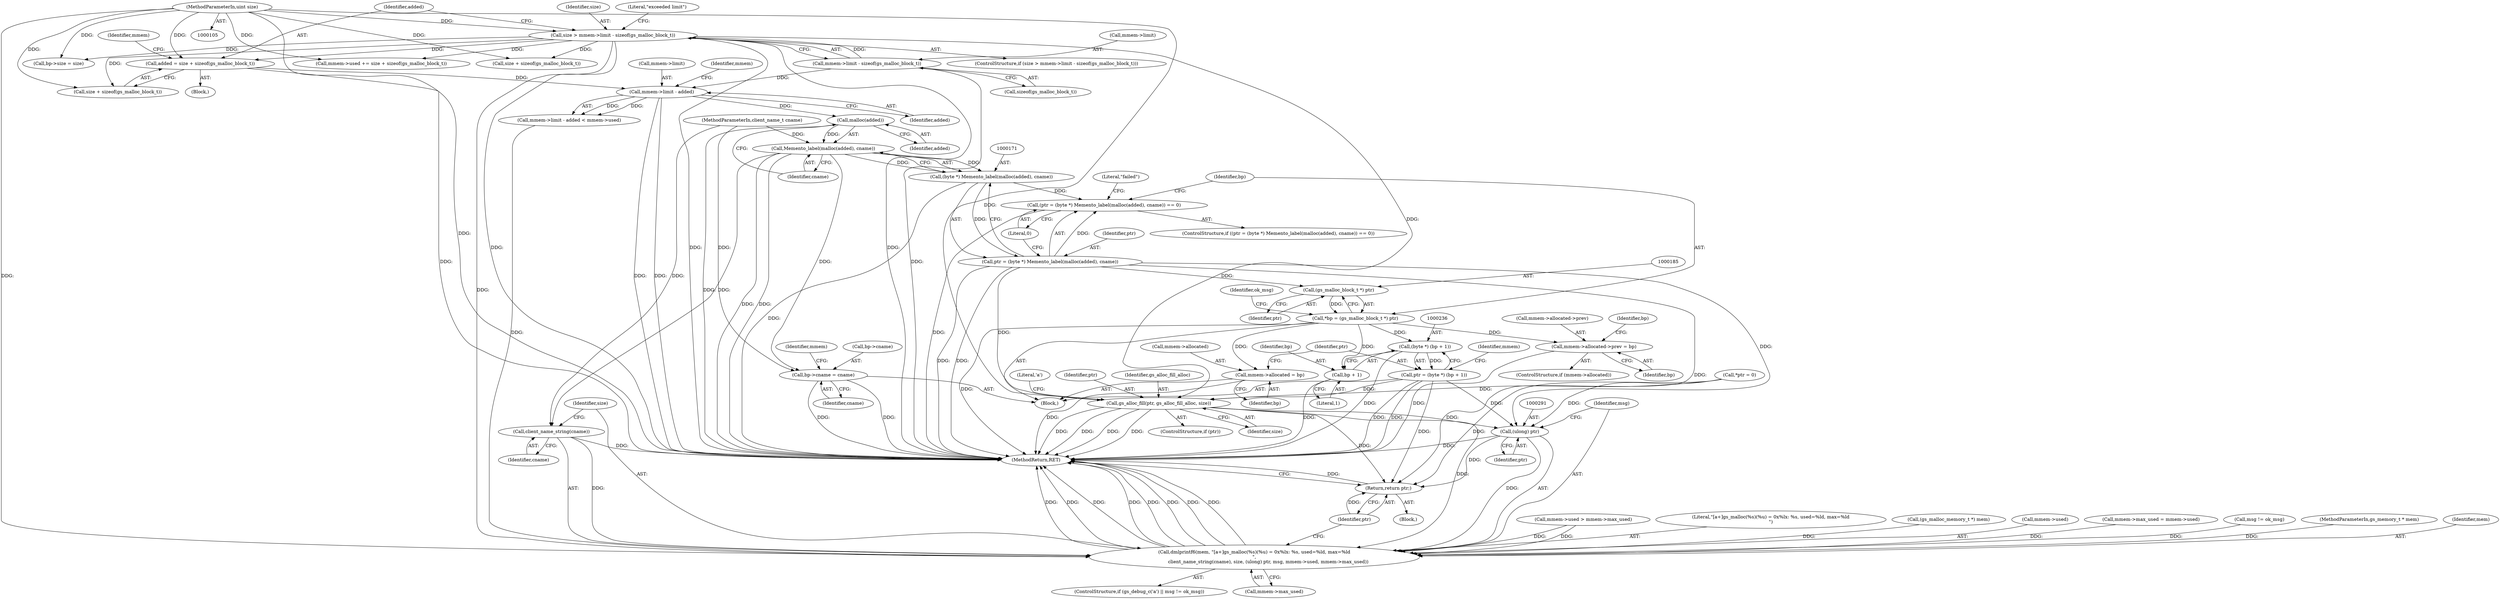 digraph "1_moodle_0c0b0859ae1aba64861599f0e7f74f143f305932@API" {
"1000173" [label="(Call,malloc(added))"];
"1000155" [label="(Call,mmem->limit - added)"];
"1000135" [label="(Call,mmem->limit - sizeof(gs_malloc_block_t))"];
"1000147" [label="(Call,added = size + sizeof(gs_malloc_block_t))"];
"1000133" [label="(Call,size > mmem->limit - sizeof(gs_malloc_block_t))"];
"1000107" [label="(MethodParameterIn,uint size)"];
"1000172" [label="(Call,Memento_label(malloc(added), cname))"];
"1000170" [label="(Call,(byte *) Memento_label(malloc(added), cname))"];
"1000167" [label="(Call,(ptr = (byte *) Memento_label(malloc(added), cname)) == 0)"];
"1000168" [label="(Call,ptr = (byte *) Memento_label(malloc(added), cname))"];
"1000184" [label="(Call,(gs_malloc_block_t *) ptr)"];
"1000182" [label="(Call,*bp = (gs_malloc_block_t *) ptr)"];
"1000193" [label="(Call,mmem->allocated->prev = bp)"];
"1000228" [label="(Call,mmem->allocated = bp)"];
"1000235" [label="(Call,(byte *) (bp + 1))"];
"1000233" [label="(Call,ptr = (byte *) (bp + 1))"];
"1000273" [label="(Call,gs_alloc_fill(ptr, gs_alloc_fill_alloc, size))"];
"1000284" [label="(Call,dmlprintf6(mem, \"[a+]gs_malloc(%s)(%u) = 0x%lx: %s, used=%ld, max=%ld\n\",\n                   client_name_string(cname), size, (ulong) ptr, msg, mmem->used, mmem->max_used))"];
"1000290" [label="(Call,(ulong) ptr)"];
"1000300" [label="(Return,return ptr;)"];
"1000237" [label="(Call,bp + 1)"];
"1000223" [label="(Call,bp->cname = cname)"];
"1000287" [label="(Call,client_name_string(cname))"];
"1000175" [label="(Identifier,cname)"];
"1000188" [label="(Identifier,ok_msg)"];
"1000249" [label="(Call,mmem->used > mmem->max_used)"];
"1000166" [label="(ControlStructure,if ((ptr = (byte *) Memento_label(malloc(added), cname)) == 0))"];
"1000145" [label="(Block,)"];
"1000194" [label="(Call,mmem->allocated->prev)"];
"1000290" [label="(Call,(ulong) ptr)"];
"1000189" [label="(ControlStructure,if (mmem->allocated))"];
"1000183" [label="(Identifier,bp)"];
"1000155" [label="(Call,mmem->limit - added)"];
"1000159" [label="(Identifier,added)"];
"1000240" [label="(Call,mmem->used += size + sizeof(gs_malloc_block_t))"];
"1000223" [label="(Call,bp->cname = cname)"];
"1000169" [label="(Identifier,ptr)"];
"1000271" [label="(ControlStructure,if (ptr))"];
"1000286" [label="(Literal,\"[a+]gs_malloc(%s)(%u) = 0x%lx: %s, used=%ld, max=%ld\n\")"];
"1000167" [label="(Call,(ptr = (byte *) Memento_label(malloc(added), cname)) == 0)"];
"1000228" [label="(Call,mmem->allocated = bp)"];
"1000176" [label="(Literal,0)"];
"1000289" [label="(Identifier,size)"];
"1000182" [label="(Call,*bp = (gs_malloc_block_t *) ptr)"];
"1000109" [label="(Block,)"];
"1000184" [label="(Call,(gs_malloc_block_t *) ptr)"];
"1000233" [label="(Call,ptr = (byte *) (bp + 1))"];
"1000113" [label="(Call,(gs_malloc_memory_t *) mem)"];
"1000143" [label="(Literal,\"exceeded limit\")"];
"1000135" [label="(Call,mmem->limit - sizeof(gs_malloc_block_t))"];
"1000232" [label="(Identifier,bp)"];
"1000178" [label="(Literal,\"failed\")"];
"1000242" [label="(Identifier,mmem)"];
"1000230" [label="(Identifier,mmem)"];
"1000294" [label="(Call,mmem->used)"];
"1000229" [label="(Call,mmem->allocated)"];
"1000301" [label="(Identifier,ptr)"];
"1000117" [label="(Call,*ptr = 0)"];
"1000292" [label="(Identifier,ptr)"];
"1000149" [label="(Call,size + sizeof(gs_malloc_block_t))"];
"1000134" [label="(Identifier,size)"];
"1000239" [label="(Literal,1)"];
"1000132" [label="(ControlStructure,if (size > mmem->limit - sizeof(gs_malloc_block_t)))"];
"1000174" [label="(Identifier,added)"];
"1000235" [label="(Call,(byte *) (bp + 1))"];
"1000244" [label="(Call,size + sizeof(gs_malloc_block_t))"];
"1000238" [label="(Identifier,bp)"];
"1000280" [label="(Literal,'a')"];
"1000133" [label="(Call,size > mmem->limit - sizeof(gs_malloc_block_t))"];
"1000237" [label="(Call,bp + 1)"];
"1000293" [label="(Identifier,msg)"];
"1000256" [label="(Call,mmem->max_used = mmem->used)"];
"1000173" [label="(Call,malloc(added))"];
"1000234" [label="(Identifier,ptr)"];
"1000284" [label="(Call,dmlprintf6(mem, \"[a+]gs_malloc(%s)(%u) = 0x%lx: %s, used=%ld, max=%ld\n\",\n                   client_name_string(cname), size, (ulong) ptr, msg, mmem->used, mmem->max_used))"];
"1000148" [label="(Identifier,added)"];
"1000300" [label="(Return,return ptr;)"];
"1000224" [label="(Call,bp->cname)"];
"1000168" [label="(Call,ptr = (byte *) Memento_label(malloc(added), cname))"];
"1000193" [label="(Call,mmem->allocated->prev = bp)"];
"1000287" [label="(Call,client_name_string(cname))"];
"1000107" [label="(MethodParameterIn,uint size)"];
"1000302" [label="(MethodReturn,RET)"];
"1000276" [label="(Identifier,size)"];
"1000161" [label="(Identifier,mmem)"];
"1000180" [label="(Block,)"];
"1000281" [label="(Call,msg != ok_msg)"];
"1000274" [label="(Identifier,ptr)"];
"1000170" [label="(Call,(byte *) Memento_label(malloc(added), cname))"];
"1000154" [label="(Call,mmem->limit - added < mmem->used)"];
"1000277" [label="(ControlStructure,if (gs_debug_c('a') || msg != ok_msg))"];
"1000147" [label="(Call,added = size + sizeof(gs_malloc_block_t))"];
"1000273" [label="(Call,gs_alloc_fill(ptr, gs_alloc_fill_alloc, size))"];
"1000186" [label="(Identifier,ptr)"];
"1000202" [label="(Identifier,bp)"];
"1000172" [label="(Call,Memento_label(malloc(added), cname))"];
"1000106" [label="(MethodParameterIn,gs_memory_t * mem)"];
"1000212" [label="(Call,bp->size = size)"];
"1000297" [label="(Call,mmem->max_used)"];
"1000139" [label="(Call,sizeof(gs_malloc_block_t))"];
"1000199" [label="(Identifier,bp)"];
"1000108" [label="(MethodParameterIn,client_name_t cname)"];
"1000227" [label="(Identifier,cname)"];
"1000275" [label="(Identifier,gs_alloc_fill_alloc)"];
"1000157" [label="(Identifier,mmem)"];
"1000285" [label="(Identifier,mem)"];
"1000156" [label="(Call,mmem->limit)"];
"1000288" [label="(Identifier,cname)"];
"1000136" [label="(Call,mmem->limit)"];
"1000173" -> "1000172"  [label="AST: "];
"1000173" -> "1000174"  [label="CFG: "];
"1000174" -> "1000173"  [label="AST: "];
"1000175" -> "1000173"  [label="CFG: "];
"1000173" -> "1000302"  [label="DDG: "];
"1000173" -> "1000172"  [label="DDG: "];
"1000155" -> "1000173"  [label="DDG: "];
"1000155" -> "1000154"  [label="AST: "];
"1000155" -> "1000159"  [label="CFG: "];
"1000156" -> "1000155"  [label="AST: "];
"1000159" -> "1000155"  [label="AST: "];
"1000161" -> "1000155"  [label="CFG: "];
"1000155" -> "1000302"  [label="DDG: "];
"1000155" -> "1000302"  [label="DDG: "];
"1000155" -> "1000154"  [label="DDG: "];
"1000155" -> "1000154"  [label="DDG: "];
"1000135" -> "1000155"  [label="DDG: "];
"1000147" -> "1000155"  [label="DDG: "];
"1000135" -> "1000133"  [label="AST: "];
"1000135" -> "1000139"  [label="CFG: "];
"1000136" -> "1000135"  [label="AST: "];
"1000139" -> "1000135"  [label="AST: "];
"1000133" -> "1000135"  [label="CFG: "];
"1000135" -> "1000302"  [label="DDG: "];
"1000135" -> "1000133"  [label="DDG: "];
"1000147" -> "1000145"  [label="AST: "];
"1000147" -> "1000149"  [label="CFG: "];
"1000148" -> "1000147"  [label="AST: "];
"1000149" -> "1000147"  [label="AST: "];
"1000157" -> "1000147"  [label="CFG: "];
"1000147" -> "1000302"  [label="DDG: "];
"1000133" -> "1000147"  [label="DDG: "];
"1000107" -> "1000147"  [label="DDG: "];
"1000133" -> "1000132"  [label="AST: "];
"1000134" -> "1000133"  [label="AST: "];
"1000143" -> "1000133"  [label="CFG: "];
"1000148" -> "1000133"  [label="CFG: "];
"1000133" -> "1000302"  [label="DDG: "];
"1000133" -> "1000302"  [label="DDG: "];
"1000133" -> "1000302"  [label="DDG: "];
"1000107" -> "1000133"  [label="DDG: "];
"1000133" -> "1000149"  [label="DDG: "];
"1000133" -> "1000212"  [label="DDG: "];
"1000133" -> "1000240"  [label="DDG: "];
"1000133" -> "1000244"  [label="DDG: "];
"1000133" -> "1000273"  [label="DDG: "];
"1000133" -> "1000284"  [label="DDG: "];
"1000107" -> "1000105"  [label="AST: "];
"1000107" -> "1000302"  [label="DDG: "];
"1000107" -> "1000149"  [label="DDG: "];
"1000107" -> "1000212"  [label="DDG: "];
"1000107" -> "1000240"  [label="DDG: "];
"1000107" -> "1000244"  [label="DDG: "];
"1000107" -> "1000273"  [label="DDG: "];
"1000107" -> "1000284"  [label="DDG: "];
"1000172" -> "1000170"  [label="AST: "];
"1000172" -> "1000175"  [label="CFG: "];
"1000175" -> "1000172"  [label="AST: "];
"1000170" -> "1000172"  [label="CFG: "];
"1000172" -> "1000302"  [label="DDG: "];
"1000172" -> "1000302"  [label="DDG: "];
"1000172" -> "1000170"  [label="DDG: "];
"1000172" -> "1000170"  [label="DDG: "];
"1000108" -> "1000172"  [label="DDG: "];
"1000172" -> "1000223"  [label="DDG: "];
"1000172" -> "1000287"  [label="DDG: "];
"1000170" -> "1000168"  [label="AST: "];
"1000171" -> "1000170"  [label="AST: "];
"1000168" -> "1000170"  [label="CFG: "];
"1000170" -> "1000302"  [label="DDG: "];
"1000170" -> "1000167"  [label="DDG: "];
"1000170" -> "1000168"  [label="DDG: "];
"1000167" -> "1000166"  [label="AST: "];
"1000167" -> "1000176"  [label="CFG: "];
"1000168" -> "1000167"  [label="AST: "];
"1000176" -> "1000167"  [label="AST: "];
"1000178" -> "1000167"  [label="CFG: "];
"1000183" -> "1000167"  [label="CFG: "];
"1000167" -> "1000302"  [label="DDG: "];
"1000168" -> "1000167"  [label="DDG: "];
"1000169" -> "1000168"  [label="AST: "];
"1000176" -> "1000168"  [label="CFG: "];
"1000168" -> "1000302"  [label="DDG: "];
"1000168" -> "1000302"  [label="DDG: "];
"1000168" -> "1000184"  [label="DDG: "];
"1000168" -> "1000273"  [label="DDG: "];
"1000168" -> "1000290"  [label="DDG: "];
"1000168" -> "1000300"  [label="DDG: "];
"1000184" -> "1000182"  [label="AST: "];
"1000184" -> "1000186"  [label="CFG: "];
"1000185" -> "1000184"  [label="AST: "];
"1000186" -> "1000184"  [label="AST: "];
"1000182" -> "1000184"  [label="CFG: "];
"1000184" -> "1000182"  [label="DDG: "];
"1000182" -> "1000180"  [label="AST: "];
"1000183" -> "1000182"  [label="AST: "];
"1000188" -> "1000182"  [label="CFG: "];
"1000182" -> "1000302"  [label="DDG: "];
"1000182" -> "1000193"  [label="DDG: "];
"1000182" -> "1000228"  [label="DDG: "];
"1000182" -> "1000235"  [label="DDG: "];
"1000182" -> "1000237"  [label="DDG: "];
"1000193" -> "1000189"  [label="AST: "];
"1000193" -> "1000199"  [label="CFG: "];
"1000194" -> "1000193"  [label="AST: "];
"1000199" -> "1000193"  [label="AST: "];
"1000202" -> "1000193"  [label="CFG: "];
"1000193" -> "1000302"  [label="DDG: "];
"1000228" -> "1000180"  [label="AST: "];
"1000228" -> "1000232"  [label="CFG: "];
"1000229" -> "1000228"  [label="AST: "];
"1000232" -> "1000228"  [label="AST: "];
"1000234" -> "1000228"  [label="CFG: "];
"1000228" -> "1000302"  [label="DDG: "];
"1000235" -> "1000233"  [label="AST: "];
"1000235" -> "1000237"  [label="CFG: "];
"1000236" -> "1000235"  [label="AST: "];
"1000237" -> "1000235"  [label="AST: "];
"1000233" -> "1000235"  [label="CFG: "];
"1000235" -> "1000302"  [label="DDG: "];
"1000235" -> "1000233"  [label="DDG: "];
"1000233" -> "1000180"  [label="AST: "];
"1000234" -> "1000233"  [label="AST: "];
"1000242" -> "1000233"  [label="CFG: "];
"1000233" -> "1000302"  [label="DDG: "];
"1000233" -> "1000302"  [label="DDG: "];
"1000233" -> "1000273"  [label="DDG: "];
"1000233" -> "1000290"  [label="DDG: "];
"1000233" -> "1000300"  [label="DDG: "];
"1000273" -> "1000271"  [label="AST: "];
"1000273" -> "1000276"  [label="CFG: "];
"1000274" -> "1000273"  [label="AST: "];
"1000275" -> "1000273"  [label="AST: "];
"1000276" -> "1000273"  [label="AST: "];
"1000280" -> "1000273"  [label="CFG: "];
"1000273" -> "1000302"  [label="DDG: "];
"1000273" -> "1000302"  [label="DDG: "];
"1000273" -> "1000302"  [label="DDG: "];
"1000273" -> "1000302"  [label="DDG: "];
"1000117" -> "1000273"  [label="DDG: "];
"1000273" -> "1000284"  [label="DDG: "];
"1000273" -> "1000290"  [label="DDG: "];
"1000273" -> "1000300"  [label="DDG: "];
"1000284" -> "1000277"  [label="AST: "];
"1000284" -> "1000297"  [label="CFG: "];
"1000285" -> "1000284"  [label="AST: "];
"1000286" -> "1000284"  [label="AST: "];
"1000287" -> "1000284"  [label="AST: "];
"1000289" -> "1000284"  [label="AST: "];
"1000290" -> "1000284"  [label="AST: "];
"1000293" -> "1000284"  [label="AST: "];
"1000294" -> "1000284"  [label="AST: "];
"1000297" -> "1000284"  [label="AST: "];
"1000301" -> "1000284"  [label="CFG: "];
"1000284" -> "1000302"  [label="DDG: "];
"1000284" -> "1000302"  [label="DDG: "];
"1000284" -> "1000302"  [label="DDG: "];
"1000284" -> "1000302"  [label="DDG: "];
"1000284" -> "1000302"  [label="DDG: "];
"1000284" -> "1000302"  [label="DDG: "];
"1000284" -> "1000302"  [label="DDG: "];
"1000284" -> "1000302"  [label="DDG: "];
"1000113" -> "1000284"  [label="DDG: "];
"1000106" -> "1000284"  [label="DDG: "];
"1000287" -> "1000284"  [label="DDG: "];
"1000290" -> "1000284"  [label="DDG: "];
"1000281" -> "1000284"  [label="DDG: "];
"1000154" -> "1000284"  [label="DDG: "];
"1000249" -> "1000284"  [label="DDG: "];
"1000249" -> "1000284"  [label="DDG: "];
"1000256" -> "1000284"  [label="DDG: "];
"1000290" -> "1000292"  [label="CFG: "];
"1000291" -> "1000290"  [label="AST: "];
"1000292" -> "1000290"  [label="AST: "];
"1000293" -> "1000290"  [label="CFG: "];
"1000290" -> "1000302"  [label="DDG: "];
"1000117" -> "1000290"  [label="DDG: "];
"1000290" -> "1000300"  [label="DDG: "];
"1000300" -> "1000109"  [label="AST: "];
"1000300" -> "1000301"  [label="CFG: "];
"1000301" -> "1000300"  [label="AST: "];
"1000302" -> "1000300"  [label="CFG: "];
"1000300" -> "1000302"  [label="DDG: "];
"1000301" -> "1000300"  [label="DDG: "];
"1000117" -> "1000300"  [label="DDG: "];
"1000237" -> "1000239"  [label="CFG: "];
"1000238" -> "1000237"  [label="AST: "];
"1000239" -> "1000237"  [label="AST: "];
"1000237" -> "1000302"  [label="DDG: "];
"1000223" -> "1000180"  [label="AST: "];
"1000223" -> "1000227"  [label="CFG: "];
"1000224" -> "1000223"  [label="AST: "];
"1000227" -> "1000223"  [label="AST: "];
"1000230" -> "1000223"  [label="CFG: "];
"1000223" -> "1000302"  [label="DDG: "];
"1000223" -> "1000302"  [label="DDG: "];
"1000108" -> "1000223"  [label="DDG: "];
"1000287" -> "1000288"  [label="CFG: "];
"1000288" -> "1000287"  [label="AST: "];
"1000289" -> "1000287"  [label="CFG: "];
"1000287" -> "1000302"  [label="DDG: "];
"1000108" -> "1000287"  [label="DDG: "];
}
